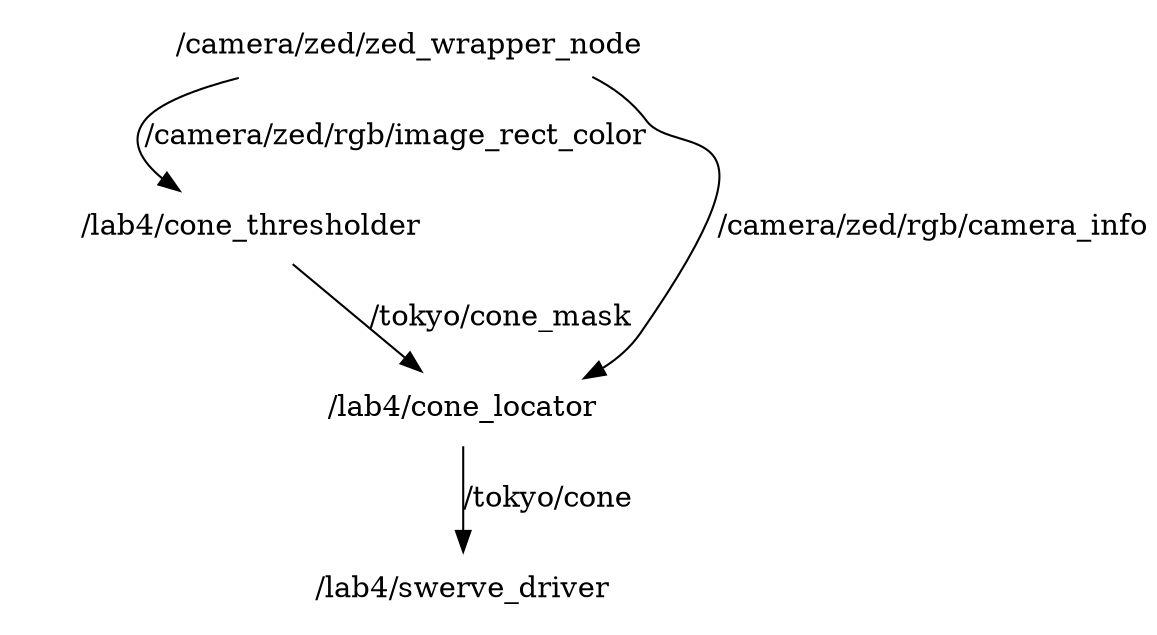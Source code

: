 # http://www.graphviz.org/content/cluster

digraph {
    subgraph {
        style=filled;
        color=lightgrey;
        label = "Image Processing Software";

        node [style=filled,color=white];
        zed              [label="/camera/zed/zed_wrapper_node"];
        cone_thresholder [label="/lab4/cone_thresholder"];
        cone_locator     [label="/lab4/cone_locator"];
        swerve_driver    [label="/lab4/swerve_driver"];

        zed -> cone_thresholder          [label="/camera/zed/rgb/image_rect_color"];
        zed -> cone_locator              [label="/camera/zed/rgb/camera_info"];
        cone_thresholder -> cone_locator [label="/tokyo/cone_mask"];
        cone_locator -> swerve_driver    [label="/tokyo/cone"];
    }
}
